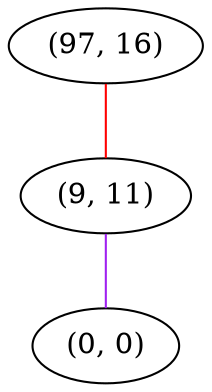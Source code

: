 graph "" {
"(97, 16)";
"(9, 11)";
"(0, 0)";
"(97, 16)" -- "(9, 11)"  [color=red, key=0, weight=1];
"(9, 11)" -- "(0, 0)"  [color=purple, key=0, weight=4];
}
